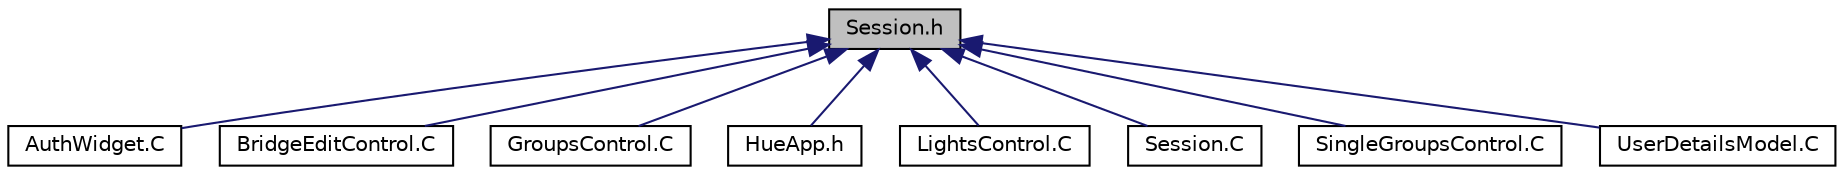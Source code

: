 digraph "Session.h"
{
  edge [fontname="Helvetica",fontsize="10",labelfontname="Helvetica",labelfontsize="10"];
  node [fontname="Helvetica",fontsize="10",shape=record];
  Node1 [label="Session.h",height=0.2,width=0.4,color="black", fillcolor="grey75", style="filled", fontcolor="black"];
  Node1 -> Node2 [dir="back",color="midnightblue",fontsize="10",style="solid",fontname="Helvetica"];
  Node2 [label="AuthWidget.C",height=0.2,width=0.4,color="black", fillcolor="white", style="filled",URL="$AuthWidget_8C.html",tooltip="Creates a registration view for the user to interact with. "];
  Node1 -> Node3 [dir="back",color="midnightblue",fontsize="10",style="solid",fontname="Helvetica"];
  Node3 [label="BridgeEditControl.C",height=0.2,width=0.4,color="black", fillcolor="white", style="filled",URL="$BridgeEditControl_8C.html",tooltip="Page for editing a bridge&#39;s data. "];
  Node1 -> Node4 [dir="back",color="midnightblue",fontsize="10",style="solid",fontname="Helvetica"];
  Node4 [label="GroupsControl.C",height=0.2,width=0.4,color="black", fillcolor="white", style="filled",URL="$GroupsControl_8C.html",tooltip="Application for creating and listing groups. "];
  Node1 -> Node5 [dir="back",color="midnightblue",fontsize="10",style="solid",fontname="Helvetica"];
  Node5 [label="HueApp.h",height=0.2,width=0.4,color="black", fillcolor="white", style="filled",URL="$HueApp_8h_source.html"];
  Node1 -> Node6 [dir="back",color="midnightblue",fontsize="10",style="solid",fontname="Helvetica"];
  Node6 [label="LightsControl.C",height=0.2,width=0.4,color="black", fillcolor="white", style="filled",URL="$LightsControl_8C.html",tooltip="Application for altering states of individual lights. "];
  Node1 -> Node7 [dir="back",color="midnightblue",fontsize="10",style="solid",fontname="Helvetica"];
  Node7 [label="Session.C",height=0.2,width=0.4,color="black", fillcolor="white", style="filled",URL="$Session_8C.html",tooltip="Session handling for the application. "];
  Node1 -> Node8 [dir="back",color="midnightblue",fontsize="10",style="solid",fontname="Helvetica"];
  Node8 [label="SingleGroupsControl.C",height=0.2,width=0.4,color="black", fillcolor="white", style="filled",URL="$SingleGroupsControl_8C.html",tooltip="Application for deleting and altering states of individual groups. "];
  Node1 -> Node9 [dir="back",color="midnightblue",fontsize="10",style="solid",fontname="Helvetica"];
  Node9 [label="UserDetailsModel.C",height=0.2,width=0.4,color="black", fillcolor="white", style="filled",URL="$UserDetailsModel_8C.html",tooltip="It models the additional first/last name information needed for registration. "];
}
